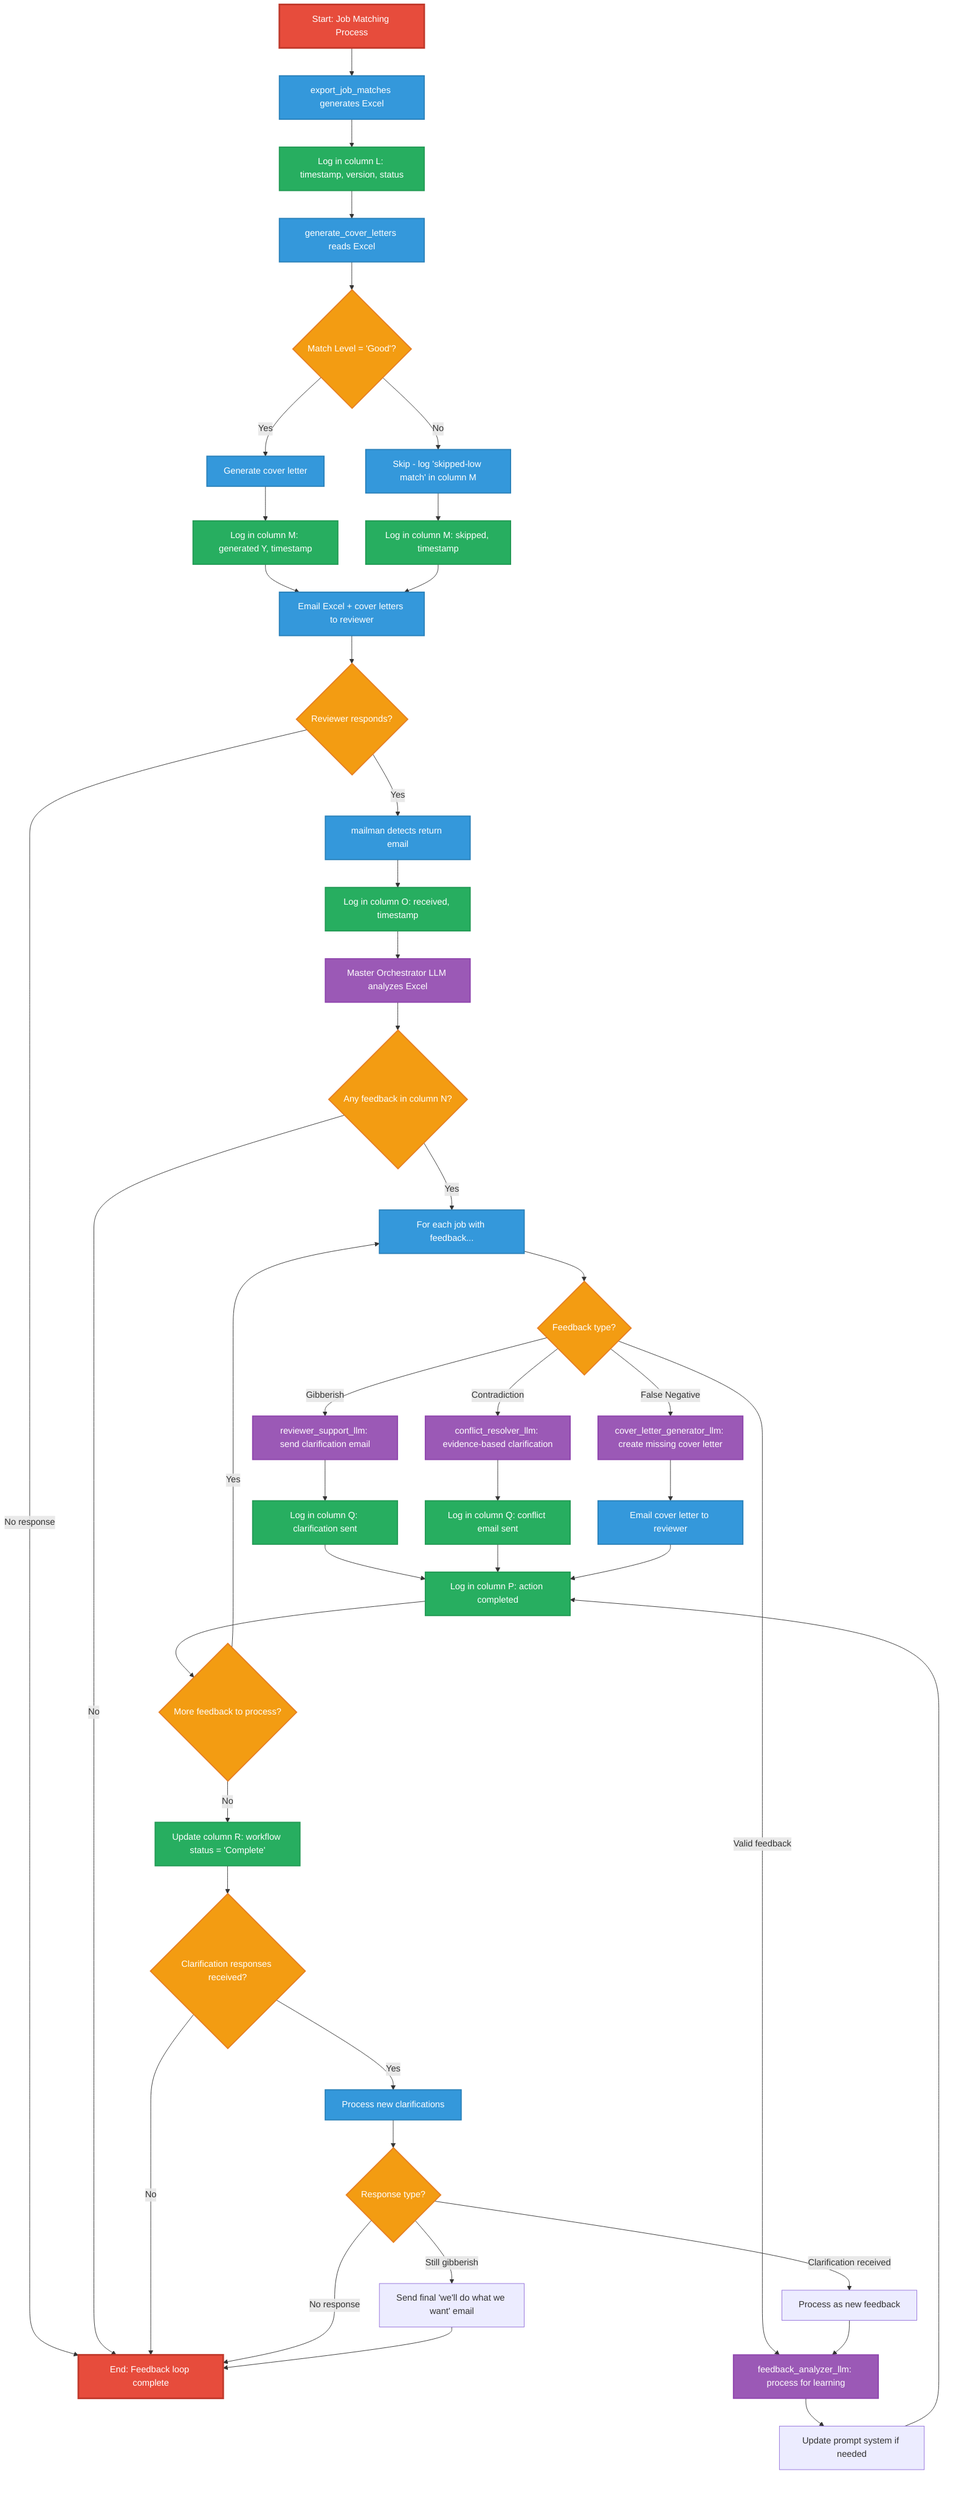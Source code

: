 flowchart TD
    A[Start: Job Matching Process] --> B[export_job_matches generates Excel]
    B --> B1[Log in column L: timestamp, version, status]
    B1 --> C[generate_cover_letters reads Excel]
    
    C --> D{Match Level = 'Good'?}
    D -->|Yes| E[Generate cover letter]
    D -->|No| F[Skip - log 'skipped-low match' in column M]
    E --> E1[Log in column M: generated Y, timestamp]
    F --> F1[Log in column M: skipped, timestamp]
    
    E1 --> G[Email Excel + cover letters to reviewer]
    F1 --> G
    
    G --> H{Reviewer responds?}
    H -->|No response| Z[End - no feedback to process]
    H -->|Yes| I[mailman detects return email]
    
    I --> I1[Log in column O: received, timestamp]
    I1 --> J[Master Orchestrator LLM analyzes Excel]
    
    J --> K{Any feedback in column N?}
    K -->|No| Z
    K -->|Yes| L[For each job with feedback...]
    
    L --> M{Feedback type?}
    
    M -->|Gibberish| N[reviewer_support_llm: send clarification email]
    M -->|Contradiction| O[conflict_resolver_llm: evidence-based clarification]
    M -->|False Negative| P[cover_letter_generator_llm: create missing cover letter]
    M -->|Valid feedback| Q[feedback_analyzer_llm: process for learning]
    
    N --> N1[Log in column Q: clarification sent]
    O --> O1[Log in column Q: conflict email sent]
    P --> P1[Email cover letter to reviewer]
    Q --> Q1[Update prompt system if needed]
    
    N1 --> R[Log in column P: action completed]
    O1 --> R
    P1 --> R
    Q1 --> R
    
    R --> S{More feedback to process?}
    S -->|Yes| L
    S -->|No| T[Update column R: workflow status = 'Complete']
    
    T --> U{Clarification responses received?}
    U -->|Yes| V[Process new clarifications]
    U -->|No| Z
    
    V --> W{Response type?}
    W -->|Still gibberish| X[Send final 'we'll do what we want' email]
    W -->|Clarification received| Y[Process as new feedback]
    W -->|No response| Z
    
    X --> Z
    Y --> Q
    
    Z[End: Feedback loop complete]
    
    %% Styling
    classDef startEnd fill:#e74c3c,stroke:#c0392b,stroke-width:3px,color:#fff
    classDef process fill:#3498db,stroke:#2980b9,stroke-width:2px,color:#fff
    classDef decision fill:#f39c12,stroke:#e67e22,stroke-width:2px,color:#fff
    classDef llm fill:#9b59b6,stroke:#8e44ad,stroke-width:2px,color:#fff
    classDef log fill:#27ae60,stroke:#229954,stroke-width:2px,color:#fff
    
    class A,Z startEnd
    class B,C,E,F,G,I,L,P1,V process
    class D,H,K,M,S,U,W decision
    class J,N,O,P,Q llm
    class B1,E1,F1,I1,N1,O1,R,T log
